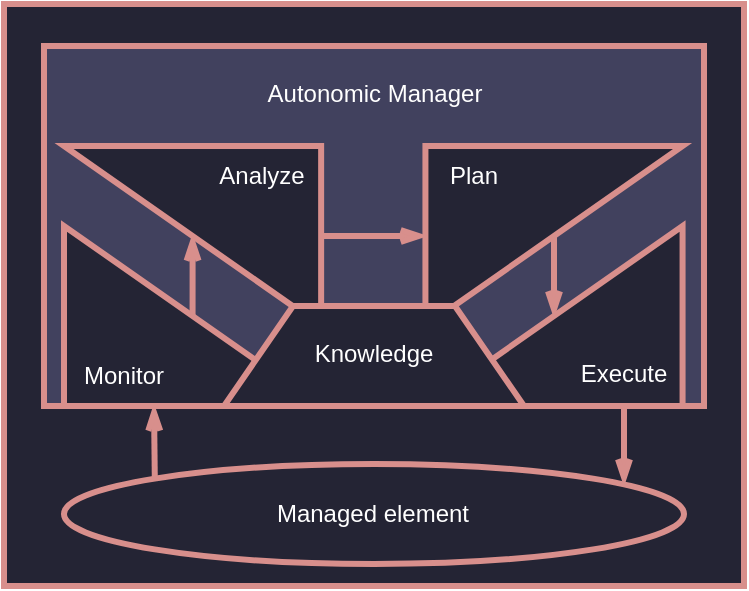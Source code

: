 <mxfile version="22.1.21" type="device">
  <diagram name="Page-1" id="ew7vi9b7o_5ddHdVxSJt">
    <mxGraphModel dx="139" dy="626" grid="1" gridSize="10" guides="1" tooltips="1" connect="1" arrows="1" fold="1" page="1" pageScale="1" pageWidth="850" pageHeight="1100" math="0" shadow="0">
      <root>
        <mxCell id="0" />
        <mxCell id="1" parent="0" />
        <mxCell id="ZW6nNcWDt0XmGfBWngsh-2" value="" style="group" vertex="1" connectable="0" parent="1">
          <mxGeometry x="860.0" y="10" width="370.0" height="291" as="geometry" />
        </mxCell>
        <mxCell id="0yMUKXwJDYe7jOVYLK8S-43" value="" style="rounded=0;whiteSpace=wrap;html=1;strokeColor=#d88f8c;strokeWidth=3;align=center;verticalAlign=top;fontFamily=Helvetica;fontSize=12;fontColor=default;fillColor=#242434;" parent="ZW6nNcWDt0XmGfBWngsh-2" vertex="1">
          <mxGeometry width="370" height="291" as="geometry" />
        </mxCell>
        <mxCell id="0yMUKXwJDYe7jOVYLK8S-42" value="" style="rounded=0;whiteSpace=wrap;html=1;strokeColor=#d88f8c;strokeWidth=3;align=center;verticalAlign=top;fontFamily=Helvetica;fontSize=12;fontColor=default;fillColor=#41415E;" parent="ZW6nNcWDt0XmGfBWngsh-2" vertex="1">
          <mxGeometry x="20" y="21" width="330" height="180" as="geometry" />
        </mxCell>
        <mxCell id="0yMUKXwJDYe7jOVYLK8S-7" value="" style="verticalLabelPosition=bottom;verticalAlign=top;html=1;shape=mxgraph.basic.orthogonal_triangle;rotation=90;container=0;strokeColor=#D88F8C;strokeWidth=3;fillColor=#242434;" parent="ZW6nNcWDt0XmGfBWngsh-2" vertex="1">
          <mxGeometry x="230.0" y="51.71" width="90" height="128.57" as="geometry" />
        </mxCell>
        <mxCell id="0yMUKXwJDYe7jOVYLK8S-25" value="" style="verticalLabelPosition=bottom;verticalAlign=top;html=1;shape=mxgraph.basic.orthogonal_triangle;rotation=-90;container=0;strokeColor=#D88F8C;strokeWidth=3;fillColor=#242434;" parent="ZW6nNcWDt0XmGfBWngsh-2" vertex="1">
          <mxGeometry x="230.0" y="91.715" width="90" height="128.57" as="geometry" />
        </mxCell>
        <mxCell id="0yMUKXwJDYe7jOVYLK8S-17" style="edgeStyle=orthogonalEdgeStyle;shape=connector;curved=0;rounded=1;orthogonalLoop=1;jettySize=auto;html=1;labelBackgroundColor=default;strokeColor=#D88F8C;strokeWidth=3;align=center;verticalAlign=middle;fontFamily=Helvetica;fontSize=11;fontColor=default;startArrow=none;startFill=0;endArrow=openThin;endFill=0;" parent="ZW6nNcWDt0XmGfBWngsh-2" source="0yMUKXwJDYe7jOVYLK8S-2" target="0yMUKXwJDYe7jOVYLK8S-7" edge="1">
          <mxGeometry relative="1" as="geometry" />
        </mxCell>
        <mxCell id="0yMUKXwJDYe7jOVYLK8S-8" value="Plan" style="text;html=1;strokeColor=none;fillColor=none;align=center;verticalAlign=middle;whiteSpace=wrap;rounded=0;fontColor=#ffffff;strokeWidth=3;" parent="ZW6nNcWDt0XmGfBWngsh-2" vertex="1">
          <mxGeometry x="210.0" y="71" width="50" height="30" as="geometry" />
        </mxCell>
        <mxCell id="0yMUKXwJDYe7jOVYLK8S-27" value="Execute" style="text;html=1;strokeColor=none;fillColor=none;align=center;verticalAlign=middle;whiteSpace=wrap;rounded=0;fontColor=#ffffff;strokeWidth=3;" parent="ZW6nNcWDt0XmGfBWngsh-2" vertex="1">
          <mxGeometry x="280.0" y="170" width="60" height="30" as="geometry" />
        </mxCell>
        <mxCell id="0yMUKXwJDYe7jOVYLK8S-31" style="edgeStyle=orthogonalEdgeStyle;shape=connector;curved=0;rounded=1;orthogonalLoop=1;jettySize=auto;html=1;exitX=0.5;exitY=0.5;exitDx=0;exitDy=0;exitPerimeter=0;entryX=0.5;entryY=0.5;entryDx=0;entryDy=0;entryPerimeter=0;labelBackgroundColor=default;strokeColor=#D88F8C;strokeWidth=3;align=center;verticalAlign=middle;fontFamily=Helvetica;fontSize=11;fontColor=default;startArrow=none;startFill=0;endArrow=openThin;endFill=0;" parent="ZW6nNcWDt0XmGfBWngsh-2" source="0yMUKXwJDYe7jOVYLK8S-7" target="0yMUKXwJDYe7jOVYLK8S-25" edge="1">
          <mxGeometry relative="1" as="geometry">
            <Array as="points">
              <mxPoint x="275.0" y="140" />
              <mxPoint x="275.0" y="140" />
            </Array>
          </mxGeometry>
        </mxCell>
        <mxCell id="0yMUKXwJDYe7jOVYLK8S-18" value="" style="group;rotation=-180;" parent="ZW6nNcWDt0XmGfBWngsh-2" vertex="1" connectable="0">
          <mxGeometry x="30" y="111" width="128.57" height="90" as="geometry" />
        </mxCell>
        <mxCell id="0yMUKXwJDYe7jOVYLK8S-19" value="" style="verticalLabelPosition=bottom;verticalAlign=top;html=1;shape=mxgraph.basic.orthogonal_triangle;rotation=-360;container=0;strokeColor=#D88F8C;strokeWidth=3;fillColor=#242434;" parent="0yMUKXwJDYe7jOVYLK8S-18" vertex="1">
          <mxGeometry width="128.57" height="90" as="geometry" />
        </mxCell>
        <mxCell id="0yMUKXwJDYe7jOVYLK8S-21" value="Monitor" style="text;html=1;strokeColor=none;fillColor=none;align=center;verticalAlign=middle;whiteSpace=wrap;rounded=0;fontColor=#FFFFFF;strokeWidth=3;" parent="0yMUKXwJDYe7jOVYLK8S-18" vertex="1">
          <mxGeometry x="1.137e-13" y="60" width="60" height="30" as="geometry" />
        </mxCell>
        <mxCell id="0yMUKXwJDYe7jOVYLK8S-2" value="" style="verticalLabelPosition=bottom;verticalAlign=top;html=1;shape=mxgraph.basic.orthogonal_triangle;rotation=-180;container=0;strokeColor=#D88F8C;strokeWidth=3;fillColor=#242434;" parent="ZW6nNcWDt0XmGfBWngsh-2" vertex="1">
          <mxGeometry x="30" y="71" width="128.57" height="90" as="geometry" />
        </mxCell>
        <mxCell id="0yMUKXwJDYe7jOVYLK8S-9" value="" style="verticalLabelPosition=middle;verticalAlign=middle;html=1;shape=trapezoid;perimeter=trapezoidPerimeter;whiteSpace=wrap;size=0.23;arcSize=10;flipV=1;labelPosition=center;align=center;rotation=-180;strokeColor=#D88F8C;strokeWidth=3;fillColor=#242434;" parent="ZW6nNcWDt0XmGfBWngsh-2" vertex="1">
          <mxGeometry x="110.0" y="151" width="150" height="50" as="geometry" />
        </mxCell>
        <mxCell id="0yMUKXwJDYe7jOVYLK8S-32" value="Knowledge" style="text;html=1;strokeColor=none;fillColor=none;align=center;verticalAlign=middle;whiteSpace=wrap;rounded=0;fontColor=#ffffff;strokeWidth=3;" parent="ZW6nNcWDt0XmGfBWngsh-2" vertex="1">
          <mxGeometry x="155.0" y="160" width="60" height="30" as="geometry" />
        </mxCell>
        <mxCell id="0yMUKXwJDYe7jOVYLK8S-36" style="edgeStyle=orthogonalEdgeStyle;shape=connector;curved=0;rounded=1;orthogonalLoop=1;jettySize=auto;html=1;exitX=0;exitY=0;exitDx=0;exitDy=0;entryX=0.75;entryY=1;entryDx=0;entryDy=0;labelBackgroundColor=default;strokeColor=#D88F8C;strokeWidth=3;align=center;verticalAlign=middle;fontFamily=Helvetica;fontSize=12;fontColor=default;startArrow=none;startFill=0;endArrow=openThin;endFill=0;" parent="ZW6nNcWDt0XmGfBWngsh-2" source="0yMUKXwJDYe7jOVYLK8S-34" target="0yMUKXwJDYe7jOVYLK8S-21" edge="1">
          <mxGeometry relative="1" as="geometry" />
        </mxCell>
        <mxCell id="0yMUKXwJDYe7jOVYLK8S-39" style="edgeStyle=orthogonalEdgeStyle;shape=connector;curved=0;rounded=1;orthogonalLoop=1;jettySize=auto;html=1;exitX=0.5;exitY=1;exitDx=0;exitDy=0;labelBackgroundColor=default;strokeColor=#D88F8C;strokeWidth=3;align=center;verticalAlign=middle;fontFamily=Helvetica;fontSize=12;fontColor=default;startArrow=none;startFill=0;endArrow=openThin;endFill=0;" parent="ZW6nNcWDt0XmGfBWngsh-2" source="0yMUKXwJDYe7jOVYLK8S-27" edge="1">
          <mxGeometry relative="1" as="geometry">
            <mxPoint x="310.0" y="240" as="targetPoint" />
          </mxGeometry>
        </mxCell>
        <mxCell id="0yMUKXwJDYe7jOVYLK8S-41" value="Autonomic Manager" style="text;html=1;strokeColor=none;fillColor=none;align=center;verticalAlign=middle;whiteSpace=wrap;rounded=0;fontColor=#FFFFFF;strokeWidth=3;" parent="ZW6nNcWDt0XmGfBWngsh-2" vertex="1">
          <mxGeometry x="122.5" y="30" width="125" height="30" as="geometry" />
        </mxCell>
        <mxCell id="0yMUKXwJDYe7jOVYLK8S-3" value="Analyze" style="text;html=1;strokeColor=none;fillColor=none;align=center;verticalAlign=middle;whiteSpace=wrap;rounded=0;fontColor=#FFFFFF;strokeWidth=3;" parent="ZW6nNcWDt0XmGfBWngsh-2" vertex="1">
          <mxGeometry x="98.57" y="71" width="60" height="30" as="geometry" />
        </mxCell>
        <mxCell id="0yMUKXwJDYe7jOVYLK8S-29" style="edgeStyle=orthogonalEdgeStyle;shape=connector;curved=0;rounded=1;orthogonalLoop=1;jettySize=auto;html=1;exitX=0.5;exitY=0.5;exitDx=0;exitDy=0;exitPerimeter=0;entryX=0.5;entryY=0.5;entryDx=0;entryDy=0;entryPerimeter=0;labelBackgroundColor=default;strokeColor=#D88F8C;strokeWidth=3;align=center;verticalAlign=middle;fontFamily=Helvetica;fontSize=11;fontColor=default;startArrow=none;startFill=0;endArrow=openThin;endFill=0;" parent="ZW6nNcWDt0XmGfBWngsh-2" source="0yMUKXwJDYe7jOVYLK8S-19" target="0yMUKXwJDYe7jOVYLK8S-2" edge="1">
          <mxGeometry relative="1" as="geometry">
            <Array as="points">
              <mxPoint x="94.0" y="140" />
              <mxPoint x="94.0" y="140" />
            </Array>
          </mxGeometry>
        </mxCell>
        <mxCell id="0yMUKXwJDYe7jOVYLK8S-34" value="" style="ellipse;whiteSpace=wrap;html=1;strokeColor=#d88f8c;strokeWidth=3;align=center;verticalAlign=top;fontFamily=Helvetica;fontSize=12;fontColor=default;fillColor=#242434;" parent="ZW6nNcWDt0XmGfBWngsh-2" vertex="1">
          <mxGeometry x="30.0" y="230" width="310" height="50" as="geometry" />
        </mxCell>
        <mxCell id="0yMUKXwJDYe7jOVYLK8S-35" value="Managed element" style="text;html=1;strokeColor=none;fillColor=none;align=center;verticalAlign=middle;whiteSpace=wrap;rounded=0;fontColor=#ffffff;strokeWidth=3;" parent="ZW6nNcWDt0XmGfBWngsh-2" vertex="1">
          <mxGeometry x="134.285" y="240" width="101.43" height="30" as="geometry" />
        </mxCell>
      </root>
    </mxGraphModel>
  </diagram>
</mxfile>
